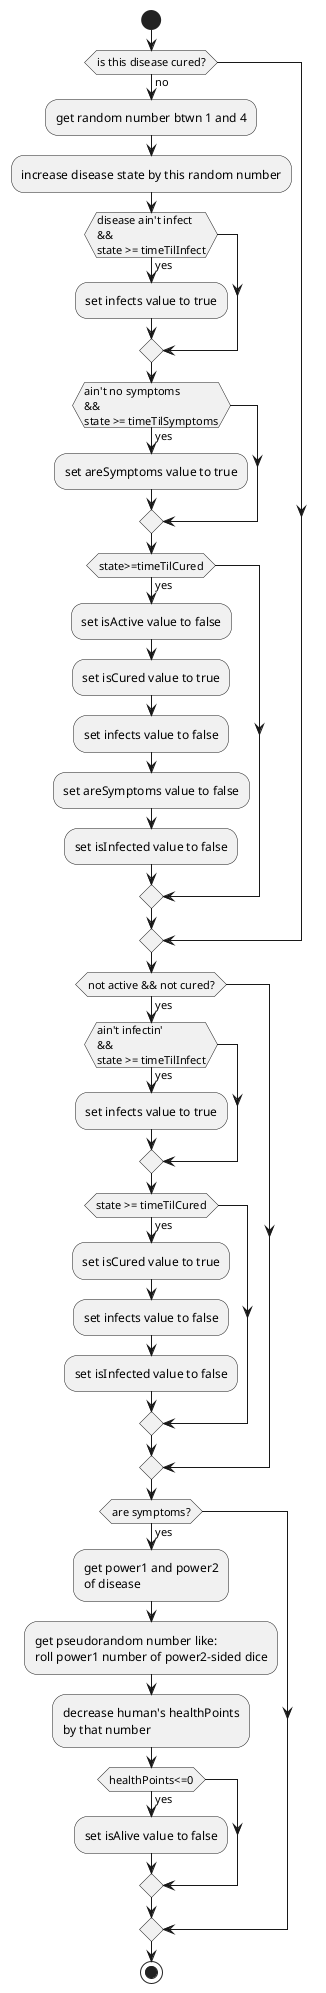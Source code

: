 @startuml disease_progress_12052020

start
    if (is this disease cured?) then (no)
        :get random number btwn 1 and 4;
        :increase disease state by this random number;
        if (disease ain't infect\n&&\nstate >= timeTilInfect) then (yes)
            :set infects value to true;
        endif
        if (ain't no symptoms\n&&\nstate >= timeTilSymptoms) then (yes)
            :set areSymptoms value to true;
        endif
        if (state>=timeTilCured) then (yes)
            :set isActive value to false;
            :set isCured value to true;
            :set infects value to false;
            :set areSymptoms value to false;
            :set isInfected value to false;
        endif
    endif
    if (not active && not cured?) then (yes)
        if(ain't infectin'\n&&\nstate >= timeTilInfect) then (yes)
            :set infects value to true;
        endif
        if(state >= timeTilCured) then (yes)
            :set isCured value to true;
            :set infects value to false;
            :set isInfected value to false;
        endif
    endif
    if(are symptoms?) then (yes)
        :get power1 and power2\nof disease;
        :get pseudorandom number like:\nroll power1 number of power2-sided dice;
        :decrease human's healthPoints\nby that number;
        if(healthPoints<=0) then (yes)
            :set isAlive value to false;
        endif
    endif
stop

@enduml
